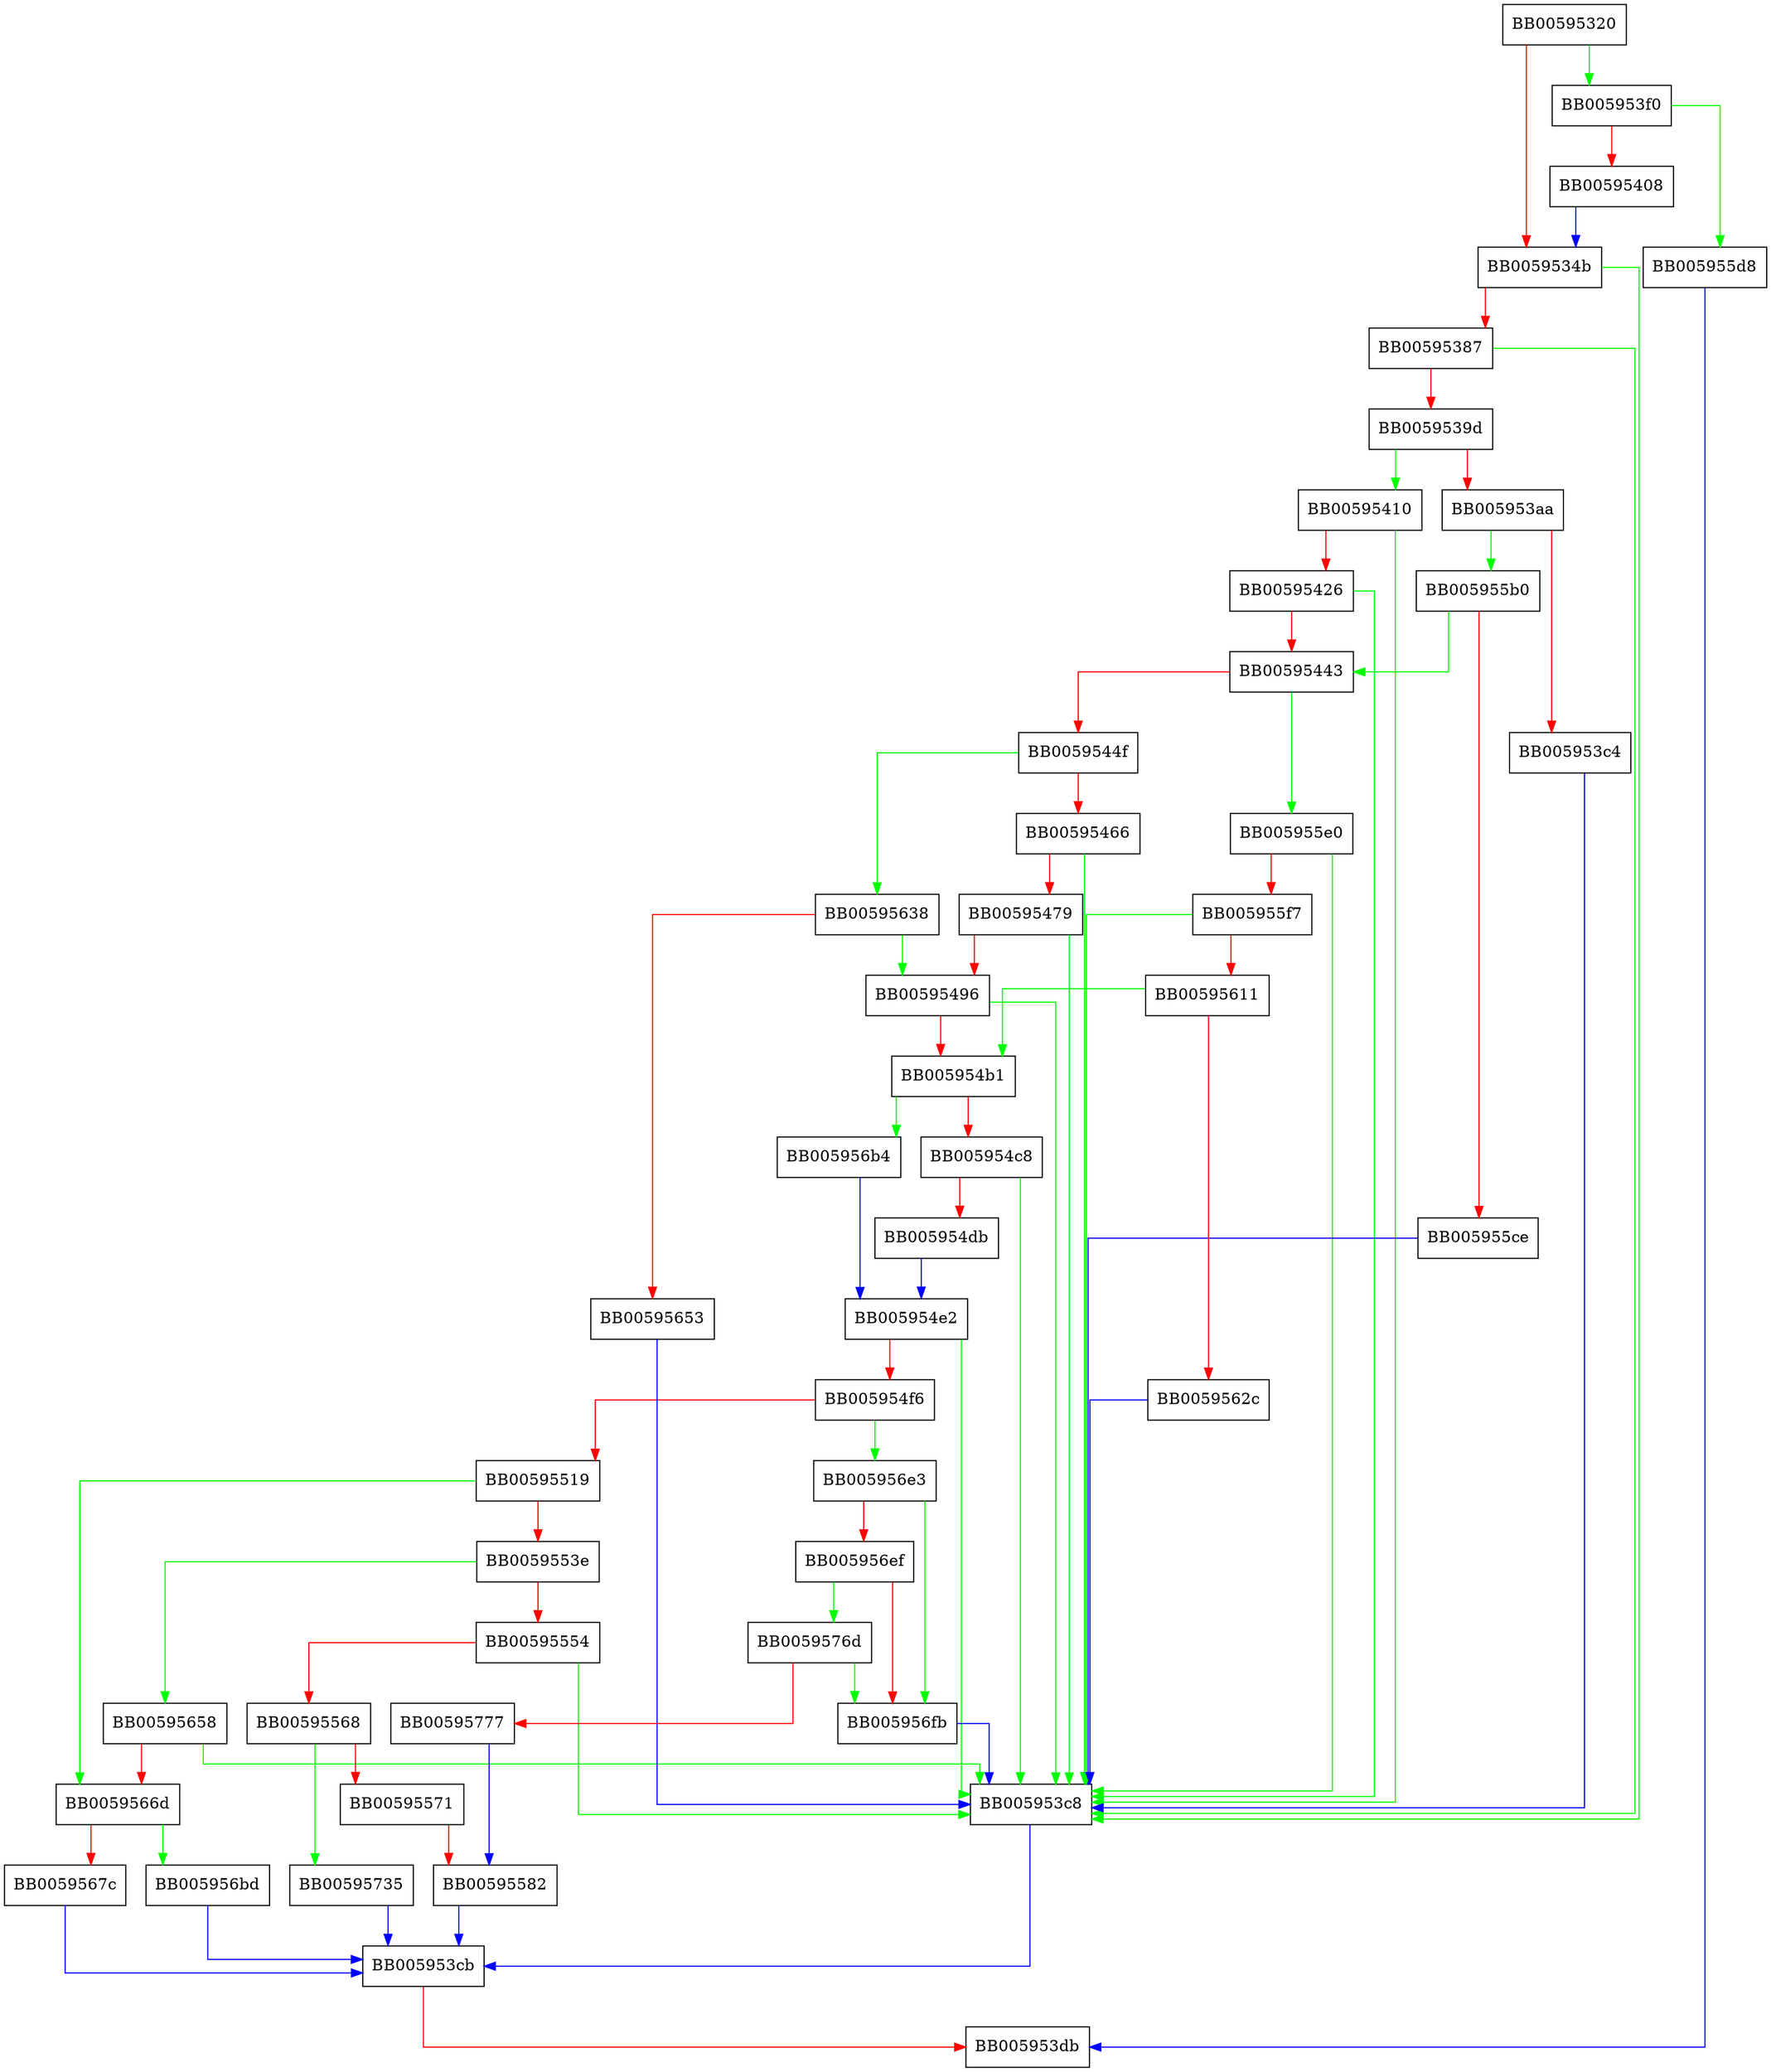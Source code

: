 digraph ossl_ec_GFp_simple_set_compressed_coordinates {
  node [shape="box"];
  graph [splines=ortho];
  BB00595320 -> BB005953f0 [color="green"];
  BB00595320 -> BB0059534b [color="red"];
  BB0059534b -> BB005953c8 [color="green"];
  BB0059534b -> BB00595387 [color="red"];
  BB00595387 -> BB005953c8 [color="green"];
  BB00595387 -> BB0059539d [color="red"];
  BB0059539d -> BB00595410 [color="green"];
  BB0059539d -> BB005953aa [color="red"];
  BB005953aa -> BB005955b0 [color="green"];
  BB005953aa -> BB005953c4 [color="red"];
  BB005953c4 -> BB005953c8 [color="blue"];
  BB005953c8 -> BB005953cb [color="blue"];
  BB005953cb -> BB005953db [color="red"];
  BB005953f0 -> BB005955d8 [color="green"];
  BB005953f0 -> BB00595408 [color="red"];
  BB00595408 -> BB0059534b [color="blue"];
  BB00595410 -> BB005953c8 [color="green"];
  BB00595410 -> BB00595426 [color="red"];
  BB00595426 -> BB005953c8 [color="green"];
  BB00595426 -> BB00595443 [color="red"];
  BB00595443 -> BB005955e0 [color="green"];
  BB00595443 -> BB0059544f [color="red"];
  BB0059544f -> BB00595638 [color="green"];
  BB0059544f -> BB00595466 [color="red"];
  BB00595466 -> BB005953c8 [color="green"];
  BB00595466 -> BB00595479 [color="red"];
  BB00595479 -> BB005953c8 [color="green"];
  BB00595479 -> BB00595496 [color="red"];
  BB00595496 -> BB005953c8 [color="green"];
  BB00595496 -> BB005954b1 [color="red"];
  BB005954b1 -> BB005956b4 [color="green"];
  BB005954b1 -> BB005954c8 [color="red"];
  BB005954c8 -> BB005953c8 [color="green"];
  BB005954c8 -> BB005954db [color="red"];
  BB005954db -> BB005954e2 [color="blue"];
  BB005954e2 -> BB005953c8 [color="green"];
  BB005954e2 -> BB005954f6 [color="red"];
  BB005954f6 -> BB005956e3 [color="green"];
  BB005954f6 -> BB00595519 [color="red"];
  BB00595519 -> BB0059566d [color="green"];
  BB00595519 -> BB0059553e [color="red"];
  BB0059553e -> BB00595658 [color="green"];
  BB0059553e -> BB00595554 [color="red"];
  BB00595554 -> BB005953c8 [color="green"];
  BB00595554 -> BB00595568 [color="red"];
  BB00595568 -> BB00595735 [color="green"];
  BB00595568 -> BB00595571 [color="red"];
  BB00595571 -> BB00595582 [color="red"];
  BB00595582 -> BB005953cb [color="blue"];
  BB005955b0 -> BB00595443 [color="green"];
  BB005955b0 -> BB005955ce [color="red"];
  BB005955ce -> BB005953c8 [color="blue"];
  BB005955d8 -> BB005953db [color="blue"];
  BB005955e0 -> BB005953c8 [color="green"];
  BB005955e0 -> BB005955f7 [color="red"];
  BB005955f7 -> BB005953c8 [color="green"];
  BB005955f7 -> BB00595611 [color="red"];
  BB00595611 -> BB005954b1 [color="green"];
  BB00595611 -> BB0059562c [color="red"];
  BB0059562c -> BB005953c8 [color="blue"];
  BB00595638 -> BB00595496 [color="green"];
  BB00595638 -> BB00595653 [color="red"];
  BB00595653 -> BB005953c8 [color="blue"];
  BB00595658 -> BB005953c8 [color="green"];
  BB00595658 -> BB0059566d [color="red"];
  BB0059566d -> BB005956bd [color="green"];
  BB0059566d -> BB0059567c [color="red"];
  BB0059567c -> BB005953cb [color="blue"];
  BB005956b4 -> BB005954e2 [color="blue"];
  BB005956bd -> BB005953cb [color="blue"];
  BB005956e3 -> BB005956fb [color="green"];
  BB005956e3 -> BB005956ef [color="red"];
  BB005956ef -> BB0059576d [color="green"];
  BB005956ef -> BB005956fb [color="red"];
  BB005956fb -> BB005953c8 [color="blue"];
  BB00595735 -> BB005953cb [color="blue"];
  BB0059576d -> BB005956fb [color="green"];
  BB0059576d -> BB00595777 [color="red"];
  BB00595777 -> BB00595582 [color="blue"];
}